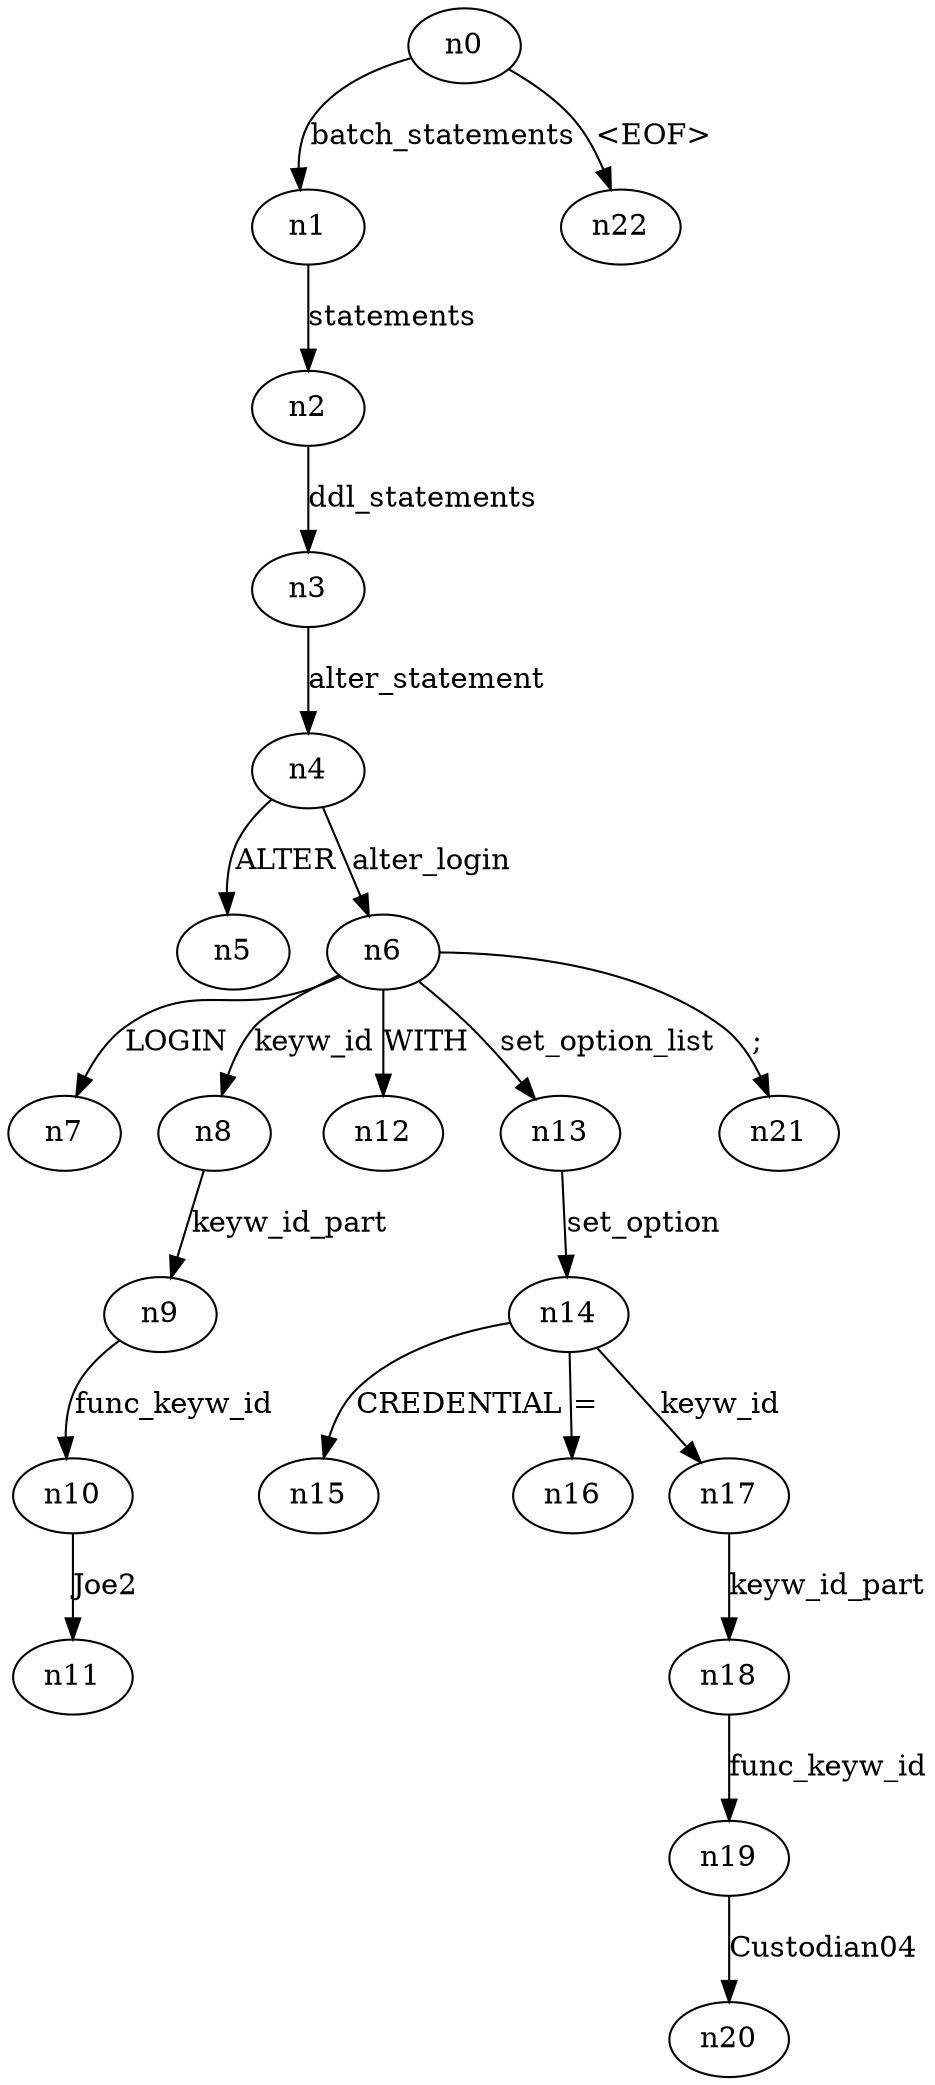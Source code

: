 digraph ParseTree {
  n0 -> n1 [label="batch_statements"];
  n1 -> n2 [label="statements"];
  n2 -> n3 [label="ddl_statements"];
  n3 -> n4 [label="alter_statement"];
  n4 -> n5 [label="ALTER"];
  n4 -> n6 [label="alter_login"];
  n6 -> n7 [label="LOGIN"];
  n6 -> n8 [label="keyw_id"];
  n8 -> n9 [label="keyw_id_part"];
  n9 -> n10 [label="func_keyw_id"];
  n10 -> n11 [label="Joe2"];
  n6 -> n12 [label="WITH"];
  n6 -> n13 [label="set_option_list"];
  n13 -> n14 [label="set_option"];
  n14 -> n15 [label="CREDENTIAL"];
  n14 -> n16 [label="="];
  n14 -> n17 [label="keyw_id"];
  n17 -> n18 [label="keyw_id_part"];
  n18 -> n19 [label="func_keyw_id"];
  n19 -> n20 [label="Custodian04"];
  n6 -> n21 [label=";"];
  n0 -> n22 [label="<EOF>"];
}